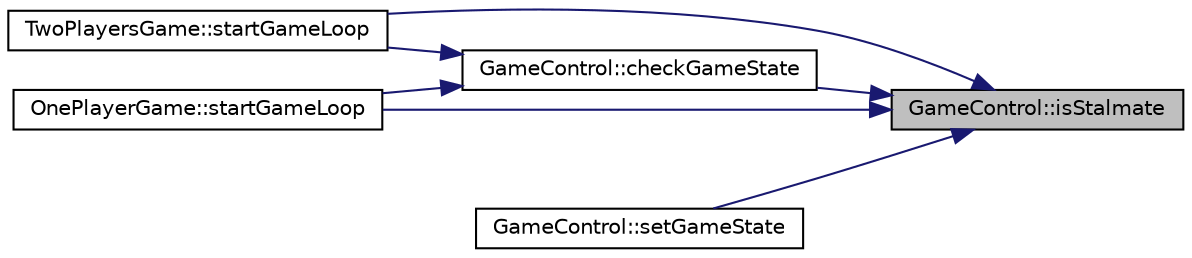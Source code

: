 digraph "GameControl::isStalmate"
{
 // LATEX_PDF_SIZE
  edge [fontname="Helvetica",fontsize="10",labelfontname="Helvetica",labelfontsize="10"];
  node [fontname="Helvetica",fontsize="10",shape=record];
  rankdir="RL";
  Node1 [label="GameControl::isStalmate",height=0.2,width=0.4,color="black", fillcolor="grey75", style="filled", fontcolor="black",tooltip=" "];
  Node1 -> Node2 [dir="back",color="midnightblue",fontsize="10",style="solid",fontname="Helvetica"];
  Node2 [label="GameControl::checkGameState",height=0.2,width=0.4,color="black", fillcolor="white", style="filled",URL="$classGameControl.html#a159ae656cd8355720c43abd87be19ab4",tooltip=" "];
  Node2 -> Node3 [dir="back",color="midnightblue",fontsize="10",style="solid",fontname="Helvetica"];
  Node3 [label="TwoPlayersGame::startGameLoop",height=0.2,width=0.4,color="black", fillcolor="white", style="filled",URL="$classTwoPlayersGame.html#a52f93f0eb654ab038530011e3054bc43",tooltip=" "];
  Node2 -> Node4 [dir="back",color="midnightblue",fontsize="10",style="solid",fontname="Helvetica"];
  Node4 [label="OnePlayerGame::startGameLoop",height=0.2,width=0.4,color="black", fillcolor="white", style="filled",URL="$classOnePlayerGame.html#acf217ef5483cac94a5663dcb6daf77e5",tooltip=" "];
  Node1 -> Node5 [dir="back",color="midnightblue",fontsize="10",style="solid",fontname="Helvetica"];
  Node5 [label="GameControl::setGameState",height=0.2,width=0.4,color="black", fillcolor="white", style="filled",URL="$classGameControl.html#a5bcc79d9f4d69b9ff63ccbeecce7da62",tooltip=" "];
  Node1 -> Node3 [dir="back",color="midnightblue",fontsize="10",style="solid",fontname="Helvetica"];
  Node1 -> Node4 [dir="back",color="midnightblue",fontsize="10",style="solid",fontname="Helvetica"];
}
